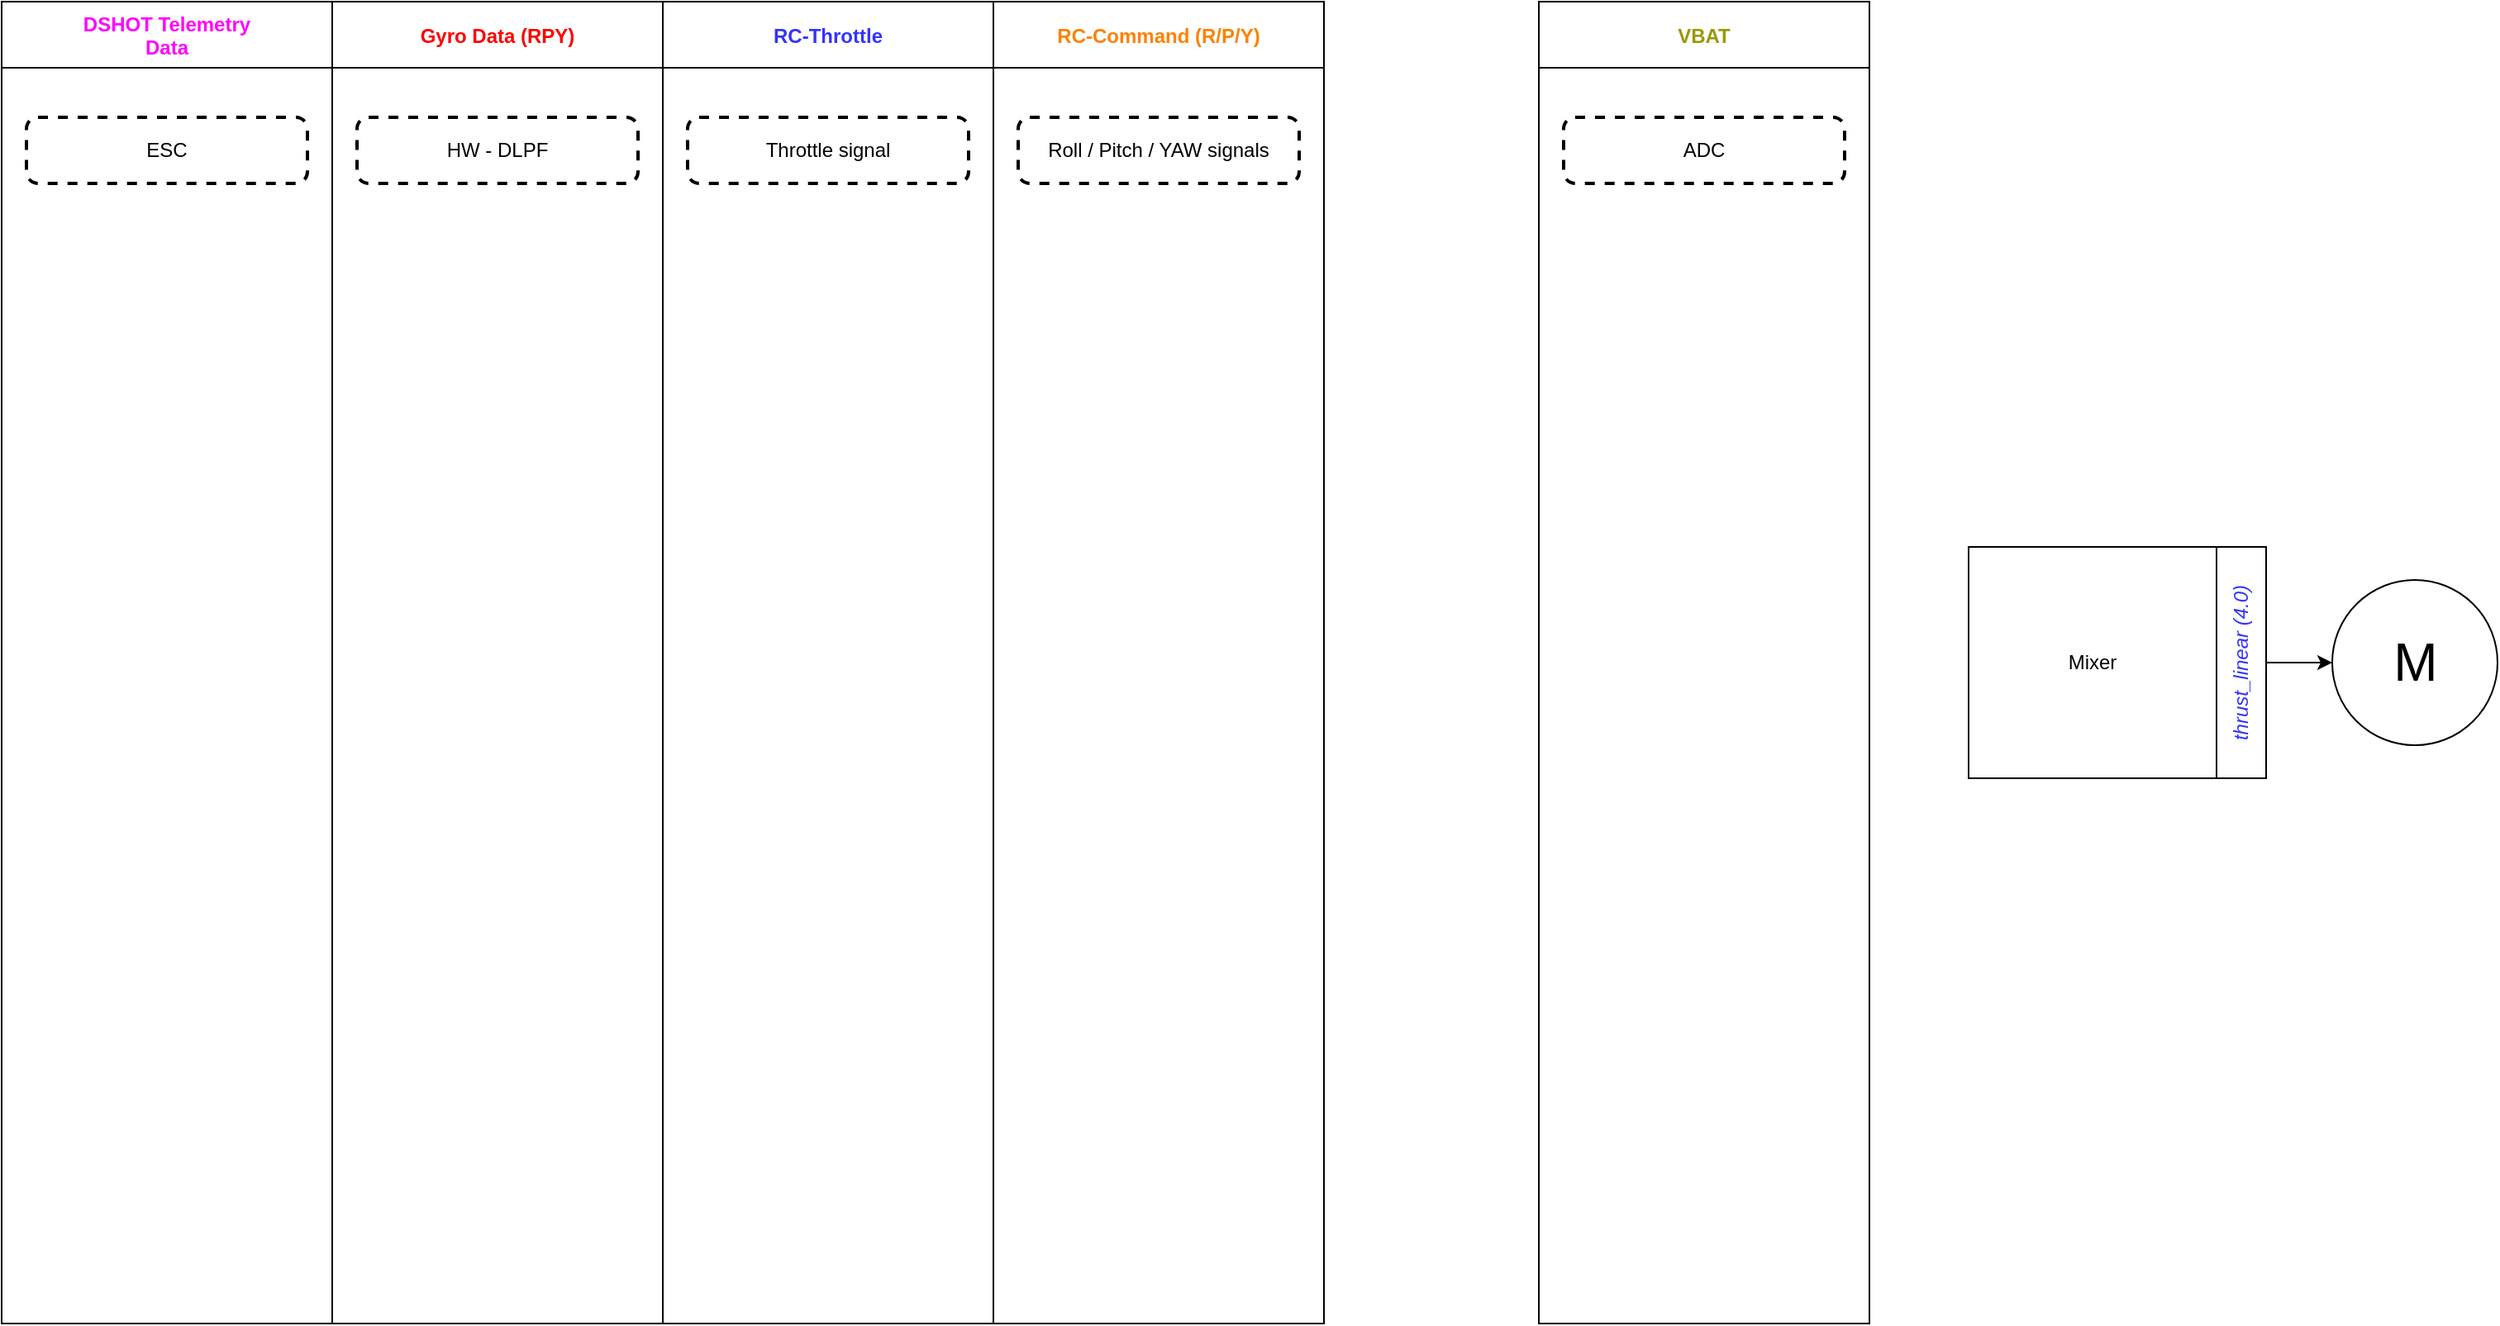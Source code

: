<mxfile version="13.6.2" type="github">
  <diagram name="Page-1" id="74e2e168-ea6b-b213-b513-2b3c1d86103e">
    <mxGraphModel dx="786" dy="539" grid="1" gridSize="10" guides="1" tooltips="1" connect="1" arrows="1" fold="1" page="1" pageScale="1" pageWidth="1654" pageHeight="1169" background="#ffffff" math="0" shadow="0">
      <root>
        <mxCell id="0" />
        <mxCell id="1" parent="0" />
        <mxCell id="4UiRcspPQ9_xsY6W7M90-46" value="DSHOT Telemetry&#xa;Data" style="swimlane;startSize=40;fontColor=#FF00FF;" vertex="1" parent="1">
          <mxGeometry x="70" y="80" width="200" height="800" as="geometry" />
        </mxCell>
        <mxCell id="4UiRcspPQ9_xsY6W7M90-55" value="ESC" style="rounded=1;whiteSpace=wrap;html=1;absoluteArcSize=1;arcSize=14;strokeWidth=2;dashed=1;" vertex="1" parent="4UiRcspPQ9_xsY6W7M90-46">
          <mxGeometry x="15" y="70" width="170" height="40" as="geometry" />
        </mxCell>
        <mxCell id="4UiRcspPQ9_xsY6W7M90-47" value="Gyro Data (RPY)" style="swimlane;startSize=40;fontColor=#FF0000;" vertex="1" parent="1">
          <mxGeometry x="270" y="80" width="200" height="800" as="geometry" />
        </mxCell>
        <mxCell id="4UiRcspPQ9_xsY6W7M90-48" value="HW - DLPF" style="rounded=1;whiteSpace=wrap;html=1;absoluteArcSize=1;arcSize=14;strokeWidth=2;dashed=1;" vertex="1" parent="4UiRcspPQ9_xsY6W7M90-47">
          <mxGeometry x="15" y="70" width="170" height="40" as="geometry" />
        </mxCell>
        <mxCell id="4UiRcspPQ9_xsY6W7M90-49" value="RC-Throttle" style="swimlane;startSize=40;fontColor=#3333FF;" vertex="1" parent="1">
          <mxGeometry x="470" y="80" width="200" height="800" as="geometry" />
        </mxCell>
        <mxCell id="4UiRcspPQ9_xsY6W7M90-50" value="Throttle signal" style="rounded=1;whiteSpace=wrap;html=1;absoluteArcSize=1;arcSize=14;strokeWidth=2;dashed=1;" vertex="1" parent="4UiRcspPQ9_xsY6W7M90-49">
          <mxGeometry x="15" y="70" width="170" height="40" as="geometry" />
        </mxCell>
        <mxCell id="4UiRcspPQ9_xsY6W7M90-51" value="RC-Command (R/P/Y)" style="swimlane;startSize=40;fontColor=#FF8000;" vertex="1" parent="1">
          <mxGeometry x="670" y="80" width="200" height="800" as="geometry" />
        </mxCell>
        <mxCell id="4UiRcspPQ9_xsY6W7M90-52" value="Roll / Pitch / YAW signals" style="rounded=1;whiteSpace=wrap;html=1;absoluteArcSize=1;arcSize=14;strokeWidth=2;dashed=1;" vertex="1" parent="4UiRcspPQ9_xsY6W7M90-51">
          <mxGeometry x="15" y="70" width="170" height="40" as="geometry" />
        </mxCell>
        <mxCell id="4UiRcspPQ9_xsY6W7M90-53" value="VBAT" style="swimlane;startSize=40;fontColor=#999900;" vertex="1" parent="1">
          <mxGeometry x="1000" y="80" width="200" height="800" as="geometry" />
        </mxCell>
        <mxCell id="4UiRcspPQ9_xsY6W7M90-54" value="ADC" style="rounded=1;whiteSpace=wrap;html=1;absoluteArcSize=1;arcSize=14;strokeWidth=2;dashed=1;" vertex="1" parent="4UiRcspPQ9_xsY6W7M90-53">
          <mxGeometry x="15" y="70" width="170" height="40" as="geometry" />
        </mxCell>
        <mxCell id="4UiRcspPQ9_xsY6W7M90-56" value="M" style="verticalLabelPosition=middle;shadow=0;dashed=0;align=center;html=1;verticalAlign=middle;strokeWidth=1;shape=ellipse;fontSize=32;perimeter=ellipsePerimeter;" vertex="1" parent="1">
          <mxGeometry x="1480" y="430" width="100" height="100" as="geometry" />
        </mxCell>
        <mxCell id="4UiRcspPQ9_xsY6W7M90-65" style="edgeStyle=orthogonalEdgeStyle;rounded=0;orthogonalLoop=1;jettySize=auto;html=1;" edge="1" parent="1" source="4UiRcspPQ9_xsY6W7M90-64" target="4UiRcspPQ9_xsY6W7M90-56">
          <mxGeometry relative="1" as="geometry" />
        </mxCell>
        <mxCell id="4UiRcspPQ9_xsY6W7M90-66" value="" style="group" vertex="1" connectable="0" parent="1">
          <mxGeometry x="1260" y="410" width="180" height="140" as="geometry" />
        </mxCell>
        <UserObject label="Mixer" treeRoot="1" id="4UiRcspPQ9_xsY6W7M90-61">
          <mxCell style="whiteSpace=wrap;html=1;align=center;treeFolding=1;treeMoving=1;newEdgeStyle={&quot;edgeStyle&quot;:&quot;elbowEdgeStyle&quot;,&quot;startArrow&quot;:&quot;none&quot;,&quot;endArrow&quot;:&quot;none&quot;};rounded=0;" vertex="1" parent="4UiRcspPQ9_xsY6W7M90-66">
            <mxGeometry width="150" height="140" as="geometry" />
          </mxCell>
        </UserObject>
        <UserObject label="&lt;i&gt;&lt;font&gt;thrust_linear (4.0)&lt;/font&gt;&lt;/i&gt;" treeRoot="1" id="4UiRcspPQ9_xsY6W7M90-64">
          <mxCell style="whiteSpace=wrap;html=1;align=center;treeFolding=1;treeMoving=1;newEdgeStyle={&quot;edgeStyle&quot;:&quot;elbowEdgeStyle&quot;,&quot;startArrow&quot;:&quot;none&quot;,&quot;endArrow&quot;:&quot;none&quot;};rounded=0;rotation=-90;fontColor=#3333FF;" vertex="1" parent="4UiRcspPQ9_xsY6W7M90-66">
            <mxGeometry x="95" y="55" width="140" height="30" as="geometry" />
          </mxCell>
        </UserObject>
      </root>
    </mxGraphModel>
  </diagram>
</mxfile>
